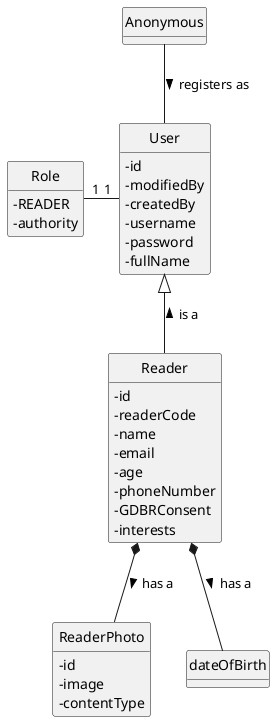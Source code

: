 @startuml
skinparam classAttributeIconSize 0
hide circle
hide methods

class User {
    - id
    - modifiedBy
    - createdBy
    - username
    - password
    - fullName
}

class Role {
    - READER
    - authority
}

class Reader{
    - id
    - readerCode
    - name
    - email
    - age
    - phoneNumber
    - GDBRConsent
    - interests
}

class ReaderPhoto{
    - id
    - image
    - contentType
}


Anonymous -down- User : registers as >
User <|-- Reader : is a <
Reader *-- dateOfBirth : has a >
Reader *-- ReaderPhoto : has a >
User "1" -left- "1" Role



@enduml
